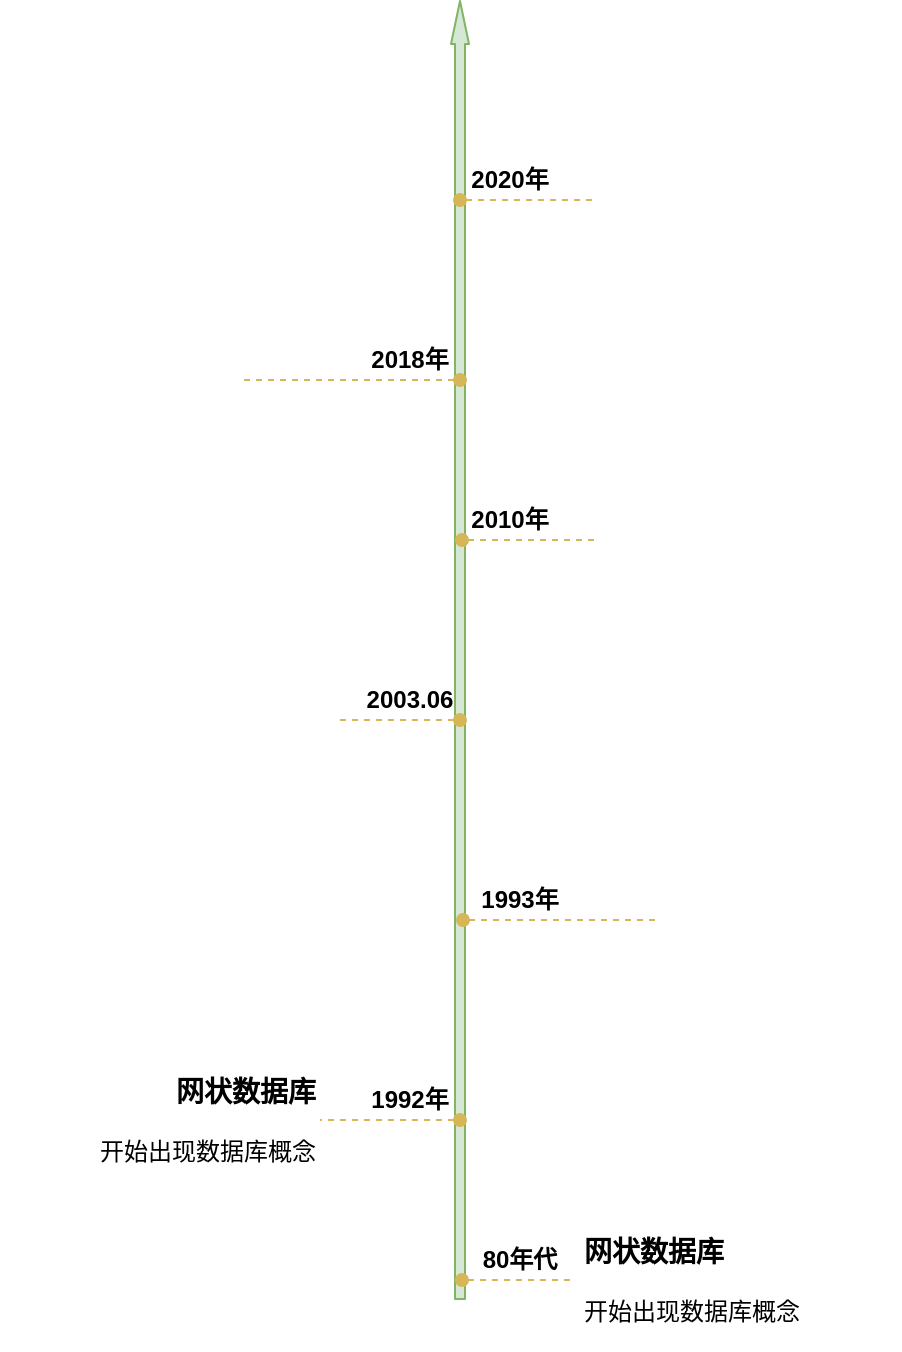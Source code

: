 <mxfile version="12.2.2" type="device" pages="2"><diagram id="4OeifviFXapWLZP1O7Ow" name="纵向"><mxGraphModel dx="1010" dy="579" grid="1" gridSize="10" guides="1" tooltips="1" connect="1" arrows="1" fold="1" page="1" pageScale="1" pageWidth="827" pageHeight="1169" math="0" shadow="0"><root><mxCell id="0"/><mxCell id="1" parent="0"/><mxCell id="7sOuhb8FJqnnf-4DijRh-3" value="" style="shape=flexArrow;endArrow=classic;html=1;width=5;endSize=6.84;endWidth=3;fillColor=#d5e8d4;strokeColor=#82b366;" edge="1" parent="1"><mxGeometry width="50" height="50" relative="1" as="geometry"><mxPoint x="320" y="1090" as="sourcePoint"/><mxPoint x="320" y="440" as="targetPoint"/></mxGeometry></mxCell><mxCell id="7sOuhb8FJqnnf-4DijRh-4" value="" style="endArrow=none;dashed=1;html=1;startArrow=oval;startFill=1;fillColor=#fff2cc;strokeColor=#d6b656;" edge="1" parent="1"><mxGeometry width="50" height="50" relative="1" as="geometry"><mxPoint x="321" y="1080" as="sourcePoint"/><mxPoint x="378" y="1080" as="targetPoint"/></mxGeometry></mxCell><mxCell id="7sOuhb8FJqnnf-4DijRh-5" value="&lt;b&gt;80年代&lt;/b&gt;" style="text;html=1;strokeColor=none;fillColor=none;align=center;verticalAlign=middle;whiteSpace=wrap;rounded=0;" vertex="1" parent="1"><mxGeometry x="330" y="1060" width="40" height="20" as="geometry"/></mxCell><mxCell id="7sOuhb8FJqnnf-4DijRh-6" value="" style="endArrow=none;dashed=1;html=1;startArrow=oval;startFill=1;fillColor=#fff2cc;strokeColor=#d6b656;" edge="1" parent="1"><mxGeometry width="50" height="50" relative="1" as="geometry"><mxPoint x="320" y="1000" as="sourcePoint"/><mxPoint x="250" y="1000" as="targetPoint"/></mxGeometry></mxCell><mxCell id="7sOuhb8FJqnnf-4DijRh-13" value="&lt;b&gt;1992年&lt;/b&gt;" style="text;html=1;strokeColor=none;fillColor=none;align=center;verticalAlign=middle;whiteSpace=wrap;rounded=0;" vertex="1" parent="1"><mxGeometry x="270" y="980" width="50" height="20" as="geometry"/></mxCell><mxCell id="7sOuhb8FJqnnf-4DijRh-17" value="" style="endArrow=none;dashed=1;html=1;startArrow=oval;startFill=1;fillColor=#fff2cc;strokeColor=#d6b656;" edge="1" parent="1"><mxGeometry width="50" height="50" relative="1" as="geometry"><mxPoint x="320" y="800" as="sourcePoint"/><mxPoint x="260" y="800" as="targetPoint"/></mxGeometry></mxCell><mxCell id="7sOuhb8FJqnnf-4DijRh-19" value="" style="endArrow=none;dashed=1;html=1;startArrow=oval;startFill=1;fillColor=#fff2cc;strokeColor=#d6b656;" edge="1" parent="1"><mxGeometry width="50" height="50" relative="1" as="geometry"><mxPoint x="321.5" y="900" as="sourcePoint"/><mxPoint x="420" y="900" as="targetPoint"/></mxGeometry></mxCell><mxCell id="7sOuhb8FJqnnf-4DijRh-20" value="" style="endArrow=none;dashed=1;html=1;startArrow=oval;startFill=1;fillColor=#fff2cc;strokeColor=#d6b656;" edge="1" parent="1"><mxGeometry width="50" height="50" relative="1" as="geometry"><mxPoint x="321" y="710" as="sourcePoint"/><mxPoint x="390" y="710" as="targetPoint"/></mxGeometry></mxCell><mxCell id="7sOuhb8FJqnnf-4DijRh-21" value="" style="endArrow=none;dashed=1;html=1;startArrow=oval;startFill=1;fillColor=#fff2cc;strokeColor=#d6b656;" edge="1" parent="1"><mxGeometry width="50" height="50" relative="1" as="geometry"><mxPoint x="320" y="630" as="sourcePoint"/><mxPoint x="210" y="630" as="targetPoint"/></mxGeometry></mxCell><mxCell id="7sOuhb8FJqnnf-4DijRh-22" value="&lt;font&gt;&lt;font style=&quot;font-size: 14px&quot;&gt;&lt;b&gt;网状数据库&lt;/b&gt;&lt;/font&gt;&lt;br&gt;&lt;/font&gt;&lt;br&gt;开始出现数据库概念" style="text;html=1;strokeColor=none;fillColor=none;align=left;verticalAlign=middle;whiteSpace=wrap;rounded=0;dashed=1;" vertex="1" parent="1"><mxGeometry x="380" y="1045" width="160" height="70" as="geometry"/></mxCell><mxCell id="7sOuhb8FJqnnf-4DijRh-23" value="&lt;font&gt;&lt;font style=&quot;font-size: 14px&quot;&gt;&lt;b&gt;网状数据库&lt;/b&gt;&lt;/font&gt;&lt;br&gt;&lt;/font&gt;&lt;br&gt;开始出现数据库概念" style="text;html=1;strokeColor=none;fillColor=none;align=right;verticalAlign=middle;whiteSpace=wrap;rounded=0;dashed=1;" vertex="1" parent="1"><mxGeometry x="90" y="965" width="160" height="70" as="geometry"/></mxCell><mxCell id="7sOuhb8FJqnnf-4DijRh-24" value="&lt;b&gt;1993年&lt;/b&gt;" style="text;html=1;strokeColor=none;fillColor=none;align=center;verticalAlign=middle;whiteSpace=wrap;rounded=0;" vertex="1" parent="1"><mxGeometry x="325" y="880" width="50" height="20" as="geometry"/></mxCell><mxCell id="7sOuhb8FJqnnf-4DijRh-26" value="&lt;b&gt;2003.06&lt;/b&gt;" style="text;html=1;strokeColor=none;fillColor=none;align=center;verticalAlign=middle;whiteSpace=wrap;rounded=0;" vertex="1" parent="1"><mxGeometry x="270" y="780" width="50" height="20" as="geometry"/></mxCell><mxCell id="7sOuhb8FJqnnf-4DijRh-28" value="&lt;b&gt;2010年&lt;/b&gt;" style="text;html=1;strokeColor=none;fillColor=none;align=center;verticalAlign=middle;whiteSpace=wrap;rounded=0;" vertex="1" parent="1"><mxGeometry x="320" y="690" width="50" height="20" as="geometry"/></mxCell><mxCell id="7sOuhb8FJqnnf-4DijRh-31" value="&lt;b&gt;2018年&lt;/b&gt;" style="text;html=1;strokeColor=none;fillColor=none;align=center;verticalAlign=middle;whiteSpace=wrap;rounded=0;" vertex="1" parent="1"><mxGeometry x="270" y="610" width="50" height="20" as="geometry"/></mxCell><mxCell id="7sOuhb8FJqnnf-4DijRh-35" value="" style="endArrow=none;dashed=1;html=1;startArrow=oval;startFill=1;fillColor=#fff2cc;strokeColor=#d6b656;" edge="1" parent="1"><mxGeometry width="50" height="50" relative="1" as="geometry"><mxPoint x="320" y="540" as="sourcePoint"/><mxPoint x="389" y="540" as="targetPoint"/></mxGeometry></mxCell><mxCell id="7sOuhb8FJqnnf-4DijRh-36" value="&lt;b&gt;2020年&lt;/b&gt;" style="text;html=1;strokeColor=none;fillColor=none;align=center;verticalAlign=middle;whiteSpace=wrap;rounded=0;" vertex="1" parent="1"><mxGeometry x="320" y="520" width="50" height="20" as="geometry"/></mxCell></root></mxGraphModel></diagram><diagram id="FO7nWN-Ew7oUXJYaqCQd" name="Page-2"><mxGraphModel dx="1010" dy="579" grid="1" gridSize="10" guides="1" tooltips="1" connect="1" arrows="1" fold="1" page="1" pageScale="1" pageWidth="827" pageHeight="1169" math="0" shadow="0"><root><mxCell id="JRJI0hGgdX5nb1ExrWWt-0"/><mxCell id="JRJI0hGgdX5nb1ExrWWt-1" parent="JRJI0hGgdX5nb1ExrWWt-0"/><mxCell id="aAEmTQQsFKHYKoEk8dYs-0" value="" style="endArrow=classic;html=1;endWidth=3;strokeWidth=2;dashed=1;dashPattern=1 1;shape=flexArrow;fillColor=#ffe6cc;strokeColor=#d79b00;" edge="1" parent="JRJI0hGgdX5nb1ExrWWt-1"><mxGeometry width="50" height="50" relative="1" as="geometry"><mxPoint x="19" y="680" as="sourcePoint"/><mxPoint x="810" y="680" as="targetPoint"/></mxGeometry></mxCell><mxCell id="aAEmTQQsFKHYKoEk8dYs-1" value="" style="endArrow=none;dashed=1;html=1;startArrow=oval;startFill=1;fillColor=#fff2cc;strokeColor=#d6b656;strokeWidth=2;" edge="1" parent="JRJI0hGgdX5nb1ExrWWt-1"><mxGeometry width="50" height="50" relative="1" as="geometry"><mxPoint x="32" y="680" as="sourcePoint"/><mxPoint x="32" y="610" as="targetPoint"/></mxGeometry></mxCell><mxCell id="aAEmTQQsFKHYKoEk8dYs-3" value="" style="endArrow=none;dashed=1;html=1;startArrow=oval;startFill=1;fillColor=#fff2cc;strokeColor=#d6b656;strokeWidth=2;" edge="1" parent="JRJI0hGgdX5nb1ExrWWt-1"><mxGeometry width="50" height="50" relative="1" as="geometry"><mxPoint x="151.5" y="680" as="sourcePoint"/><mxPoint x="152" y="750" as="targetPoint"/></mxGeometry></mxCell><mxCell id="aAEmTQQsFKHYKoEk8dYs-12" value="&lt;b&gt;2003.06&lt;/b&gt;" style="text;html=1;strokeColor=none;fillColor=none;align=center;verticalAlign=middle;whiteSpace=wrap;rounded=0;" vertex="1" parent="JRJI0hGgdX5nb1ExrWWt-1"><mxGeometry x="272" y="657" width="50" height="20" as="geometry"/></mxCell><mxCell id="aAEmTQQsFKHYKoEk8dYs-15" value="" style="endArrow=none;dashed=1;html=1;startArrow=oval;startFill=1;fillColor=#fff2cc;strokeColor=#d6b656;" edge="1" parent="JRJI0hGgdX5nb1ExrWWt-1"><mxGeometry width="50" height="50" relative="1" as="geometry"><mxPoint x="329" y="540" as="sourcePoint"/><mxPoint x="398" y="540" as="targetPoint"/></mxGeometry></mxCell><mxCell id="aAEmTQQsFKHYKoEk8dYs-16" value="&lt;b&gt;2020年&lt;/b&gt;" style="text;html=1;strokeColor=none;fillColor=none;align=center;verticalAlign=middle;whiteSpace=wrap;rounded=0;" vertex="1" parent="JRJI0hGgdX5nb1ExrWWt-1"><mxGeometry x="329" y="520" width="50" height="20" as="geometry"/></mxCell><mxCell id="aAEmTQQsFKHYKoEk8dYs-19" value="" style="endArrow=none;dashed=1;html=1;startArrow=oval;startFill=1;fillColor=#fff2cc;strokeColor=#d6b656;" edge="1" parent="JRJI0hGgdX5nb1ExrWWt-1"><mxGeometry width="50" height="50" relative="1" as="geometry"><mxPoint x="272" y="680" as="sourcePoint"/><mxPoint x="272" y="630" as="targetPoint"/></mxGeometry></mxCell><mxCell id="aAEmTQQsFKHYKoEk8dYs-20" value="" style="endArrow=none;dashed=1;html=1;startArrow=oval;startFill=1;fillColor=#fff2cc;strokeColor=#d6b656;" edge="1" parent="JRJI0hGgdX5nb1ExrWWt-1"><mxGeometry width="50" height="50" relative="1" as="geometry"><mxPoint x="392" y="680" as="sourcePoint"/><mxPoint x="392" y="730" as="targetPoint"/></mxGeometry></mxCell><mxCell id="aAEmTQQsFKHYKoEk8dYs-22" value="" style="endArrow=none;dashed=1;html=1;startArrow=oval;startFill=1;fillColor=#fff2cc;strokeColor=#d6b656;" edge="1" parent="JRJI0hGgdX5nb1ExrWWt-1"><mxGeometry width="50" height="50" relative="1" as="geometry"><mxPoint x="632" y="680" as="sourcePoint"/><mxPoint x="632" y="730" as="targetPoint"/></mxGeometry></mxCell><mxCell id="aAEmTQQsFKHYKoEk8dYs-23" value="" style="endArrow=none;dashed=1;html=1;startArrow=oval;startFill=1;fillColor=#fff2cc;strokeColor=#d6b656;" edge="1" parent="JRJI0hGgdX5nb1ExrWWt-1"><mxGeometry width="50" height="50" relative="1" as="geometry"><mxPoint x="512" y="680" as="sourcePoint"/><mxPoint x="512" y="630" as="targetPoint"/></mxGeometry></mxCell><mxCell id="aAEmTQQsFKHYKoEk8dYs-26" value="&lt;b&gt;2018年&lt;/b&gt;" style="text;html=1;strokeColor=none;fillColor=none;align=center;verticalAlign=middle;whiteSpace=wrap;rounded=0;" vertex="1" parent="JRJI0hGgdX5nb1ExrWWt-1"><mxGeometry x="632" y="680" width="50" height="20" as="geometry"/></mxCell><mxCell id="aAEmTQQsFKHYKoEk8dYs-27" value="&lt;b&gt;2013年&lt;/b&gt;" style="text;html=1;strokeColor=none;fillColor=none;align=center;verticalAlign=middle;whiteSpace=wrap;rounded=0;" vertex="1" parent="JRJI0hGgdX5nb1ExrWWt-1"><mxGeometry x="512" y="660" width="50" height="20" as="geometry"/></mxCell><mxCell id="aAEmTQQsFKHYKoEk8dYs-28" value="&lt;b&gt;2010年&lt;/b&gt;" style="text;html=1;strokeColor=none;fillColor=none;align=center;verticalAlign=middle;whiteSpace=wrap;rounded=0;" vertex="1" parent="JRJI0hGgdX5nb1ExrWWt-1"><mxGeometry x="387" y="680" width="50" height="20" as="geometry"/></mxCell><mxCell id="aAEmTQQsFKHYKoEk8dYs-29" value="&lt;font style=&quot;font-size: 10px&quot;&gt;&lt;b&gt;80年代&lt;/b&gt;&lt;/font&gt;" style="ellipse;whiteSpace=wrap;html=1;aspect=fixed;dashed=1;fillColor=#dae8fc;strokeColor=#6c8ebf;" vertex="1" parent="JRJI0hGgdX5nb1ExrWWt-1"><mxGeometry x="2" y="554" width="60" height="60" as="geometry"/></mxCell><mxCell id="aAEmTQQsFKHYKoEk8dYs-30" value="&lt;span style=&quot;font-size: 10px&quot;&gt;&lt;b&gt;1993年&lt;/b&gt;&lt;/span&gt;" style="ellipse;whiteSpace=wrap;html=1;aspect=fixed;dashed=1;fillColor=#d5e8d4;strokeColor=#82b366;" vertex="1" parent="JRJI0hGgdX5nb1ExrWWt-1"><mxGeometry x="122" y="750" width="60" height="60" as="geometry"/></mxCell></root></mxGraphModel></diagram></mxfile>